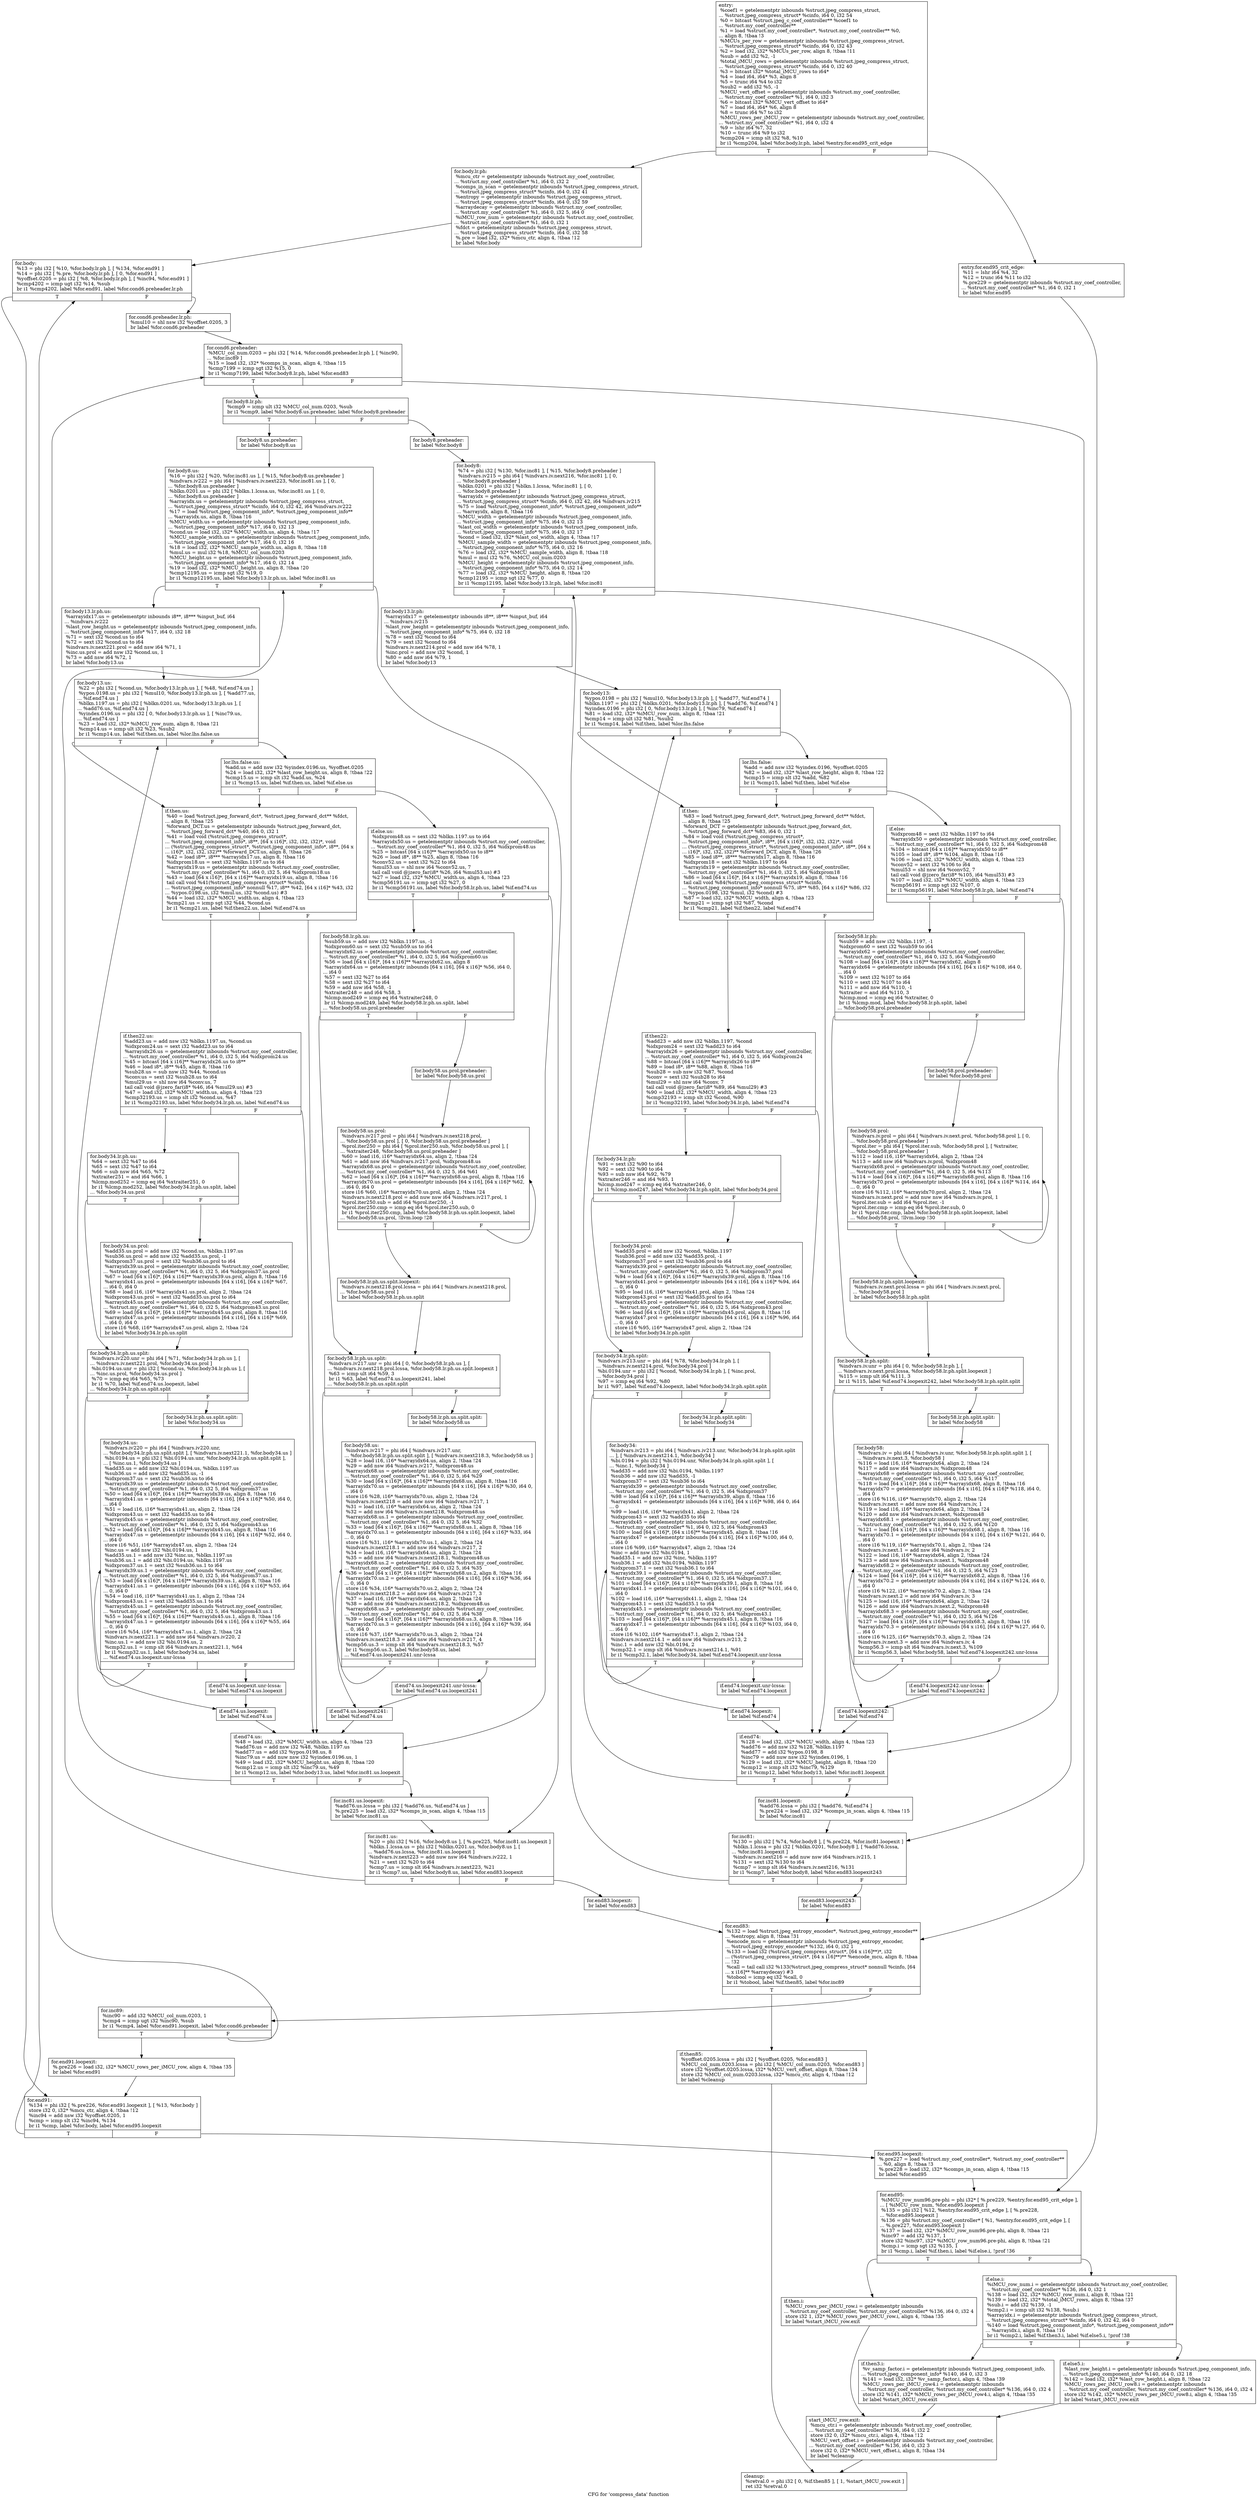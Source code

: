 digraph "CFG for 'compress_data' function" {
	label="CFG for 'compress_data' function";

	Node0x69b3640 [shape=record,label="{entry:\l  %coef1 = getelementptr inbounds %struct.jpeg_compress_struct,\l... %struct.jpeg_compress_struct* %cinfo, i64 0, i32 54\l  %0 = bitcast %struct.jpeg_c_coef_controller** %coef1 to\l... %struct.my_coef_controller**\l  %1 = load %struct.my_coef_controller*, %struct.my_coef_controller** %0,\l... align 8, !tbaa !3\l  %MCUs_per_row = getelementptr inbounds %struct.jpeg_compress_struct,\l... %struct.jpeg_compress_struct* %cinfo, i64 0, i32 43\l  %2 = load i32, i32* %MCUs_per_row, align 8, !tbaa !11\l  %sub = add i32 %2, -1\l  %total_iMCU_rows = getelementptr inbounds %struct.jpeg_compress_struct,\l... %struct.jpeg_compress_struct* %cinfo, i64 0, i32 40\l  %3 = bitcast i32* %total_iMCU_rows to i64*\l  %4 = load i64, i64* %3, align 8\l  %5 = trunc i64 %4 to i32\l  %sub2 = add i32 %5, -1\l  %MCU_vert_offset = getelementptr inbounds %struct.my_coef_controller,\l... %struct.my_coef_controller* %1, i64 0, i32 3\l  %6 = bitcast i32* %MCU_vert_offset to i64*\l  %7 = load i64, i64* %6, align 8\l  %8 = trunc i64 %7 to i32\l  %MCU_rows_per_iMCU_row = getelementptr inbounds %struct.my_coef_controller,\l... %struct.my_coef_controller* %1, i64 0, i32 4\l  %9 = lshr i64 %7, 32\l  %10 = trunc i64 %9 to i32\l  %cmp204 = icmp slt i32 %8, %10\l  br i1 %cmp204, label %for.body.lr.ph, label %entry.for.end95_crit_edge\l|{<s0>T|<s1>F}}"];
	Node0x69b3640:s0 -> Node0x69b3c30;
	Node0x69b3640:s1 -> Node0x69b4310;
	Node0x69b4310 [shape=record,label="{entry.for.end95_crit_edge:                        \l  %11 = lshr i64 %4, 32\l  %12 = trunc i64 %11 to i32\l  %.pre229 = getelementptr inbounds %struct.my_coef_controller,\l... %struct.my_coef_controller* %1, i64 0, i32 1\l  br label %for.end95\l}"];
	Node0x69b4310 -> Node0x69b46f0;
	Node0x69b3c30 [shape=record,label="{for.body.lr.ph:                                   \l  %mcu_ctr = getelementptr inbounds %struct.my_coef_controller,\l... %struct.my_coef_controller* %1, i64 0, i32 2\l  %comps_in_scan = getelementptr inbounds %struct.jpeg_compress_struct,\l... %struct.jpeg_compress_struct* %cinfo, i64 0, i32 41\l  %entropy = getelementptr inbounds %struct.jpeg_compress_struct,\l... %struct.jpeg_compress_struct* %cinfo, i64 0, i32 59\l  %arraydecay = getelementptr inbounds %struct.my_coef_controller,\l... %struct.my_coef_controller* %1, i64 0, i32 5, i64 0\l  %iMCU_row_num = getelementptr inbounds %struct.my_coef_controller,\l... %struct.my_coef_controller* %1, i64 0, i32 1\l  %fdct = getelementptr inbounds %struct.jpeg_compress_struct,\l... %struct.jpeg_compress_struct* %cinfo, i64 0, i32 58\l  %.pre = load i32, i32* %mcu_ctr, align 4, !tbaa !12\l  br label %for.body\l}"];
	Node0x69b3c30 -> Node0x69b5300;
	Node0x69b5300 [shape=record,label="{for.body:                                         \l  %13 = phi i32 [ %10, %for.body.lr.ph ], [ %134, %for.end91 ]\l  %14 = phi i32 [ %.pre, %for.body.lr.ph ], [ 0, %for.end91 ]\l  %yoffset.0205 = phi i32 [ %8, %for.body.lr.ph ], [ %inc94, %for.end91 ]\l  %cmp4202 = icmp ugt i32 %14, %sub\l  br i1 %cmp4202, label %for.end91, label %for.cond6.preheader.lr.ph\l|{<s0>T|<s1>F}}"];
	Node0x69b5300:s0 -> Node0x69b54c0;
	Node0x69b5300:s1 -> Node0x69b4470;
	Node0x69b4470 [shape=record,label="{for.cond6.preheader.lr.ph:                        \l  %mul10 = shl nsw i32 %yoffset.0205, 3\l  br label %for.cond6.preheader\l}"];
	Node0x69b4470 -> Node0x69b5d20;
	Node0x69b5d20 [shape=record,label="{for.cond6.preheader:                              \l  %MCU_col_num.0203 = phi i32 [ %14, %for.cond6.preheader.lr.ph ], [ %inc90,\l... %for.inc89 ]\l  %15 = load i32, i32* %comps_in_scan, align 4, !tbaa !15\l  %cmp7199 = icmp sgt i32 %15, 0\l  br i1 %cmp7199, label %for.body8.lr.ph, label %for.end83\l|{<s0>T|<s1>F}}"];
	Node0x69b5d20:s0 -> Node0x69b66f0;
	Node0x69b5d20:s1 -> Node0x69b67d0;
	Node0x69b66f0 [shape=record,label="{for.body8.lr.ph:                                  \l  %cmp9 = icmp ult i32 %MCU_col_num.0203, %sub\l  br i1 %cmp9, label %for.body8.us.preheader, label %for.body8.preheader\l|{<s0>T|<s1>F}}"];
	Node0x69b66f0:s0 -> Node0x69b69e0;
	Node0x69b66f0:s1 -> Node0x69b6a50;
	Node0x69b6a50 [shape=record,label="{for.body8.preheader:                              \l  br label %for.body8\l}"];
	Node0x69b6a50 -> Node0x69b6be0;
	Node0x69b69e0 [shape=record,label="{for.body8.us.preheader:                           \l  br label %for.body8.us\l}"];
	Node0x69b69e0 -> Node0x69b6cc0;
	Node0x69b6cc0 [shape=record,label="{for.body8.us:                                     \l  %16 = phi i32 [ %20, %for.inc81.us ], [ %15, %for.body8.us.preheader ]\l  %indvars.iv222 = phi i64 [ %indvars.iv.next223, %for.inc81.us ], [ 0,\l... %for.body8.us.preheader ]\l  %blkn.0201.us = phi i32 [ %blkn.1.lcssa.us, %for.inc81.us ], [ 0,\l... %for.body8.us.preheader ]\l  %arrayidx.us = getelementptr inbounds %struct.jpeg_compress_struct,\l... %struct.jpeg_compress_struct* %cinfo, i64 0, i32 42, i64 %indvars.iv222\l  %17 = load %struct.jpeg_component_info*, %struct.jpeg_component_info**\l... %arrayidx.us, align 8, !tbaa !16\l  %MCU_width.us = getelementptr inbounds %struct.jpeg_component_info,\l... %struct.jpeg_component_info* %17, i64 0, i32 13\l  %cond.us = load i32, i32* %MCU_width.us, align 4, !tbaa !17\l  %MCU_sample_width.us = getelementptr inbounds %struct.jpeg_component_info,\l... %struct.jpeg_component_info* %17, i64 0, i32 16\l  %18 = load i32, i32* %MCU_sample_width.us, align 8, !tbaa !18\l  %mul.us = mul i32 %18, %MCU_col_num.0203\l  %MCU_height.us = getelementptr inbounds %struct.jpeg_component_info,\l... %struct.jpeg_component_info* %17, i64 0, i32 14\l  %19 = load i32, i32* %MCU_height.us, align 8, !tbaa !20\l  %cmp12195.us = icmp sgt i32 %19, 0\l  br i1 %cmp12195.us, label %for.body13.lr.ph.us, label %for.inc81.us\l|{<s0>T|<s1>F}}"];
	Node0x69b6cc0:s0 -> Node0x69b5870;
	Node0x69b6cc0:s1 -> Node0x69b6e20;
	Node0x69b5a00 [shape=record,label="{for.inc81.us.loopexit:                            \l  %add76.us.lcssa = phi i32 [ %add76.us, %if.end74.us ]\l  %.pre225 = load i32, i32* %comps_in_scan, align 4, !tbaa !15\l  br label %for.inc81.us\l}"];
	Node0x69b5a00 -> Node0x69b6e20;
	Node0x69b6e20 [shape=record,label="{for.inc81.us:                                     \l  %20 = phi i32 [ %16, %for.body8.us ], [ %.pre225, %for.inc81.us.loopexit ]\l  %blkn.1.lcssa.us = phi i32 [ %blkn.0201.us, %for.body8.us ], [\l... %add76.us.lcssa, %for.inc81.us.loopexit ]\l  %indvars.iv.next223 = add nuw nsw i64 %indvars.iv222, 1\l  %21 = sext i32 %20 to i64\l  %cmp7.us = icmp slt i64 %indvars.iv.next223, %21\l  br i1 %cmp7.us, label %for.body8.us, label %for.end83.loopexit\l|{<s0>T|<s1>F}}"];
	Node0x69b6e20:s0 -> Node0x69b6cc0;
	Node0x69b6e20:s1 -> Node0x69b8820;
	Node0x69b8930 [shape=record,label="{for.body13.us:                                    \l  %22 = phi i32 [ %cond.us, %for.body13.lr.ph.us ], [ %48, %if.end74.us ]\l  %ypos.0198.us = phi i32 [ %mul10, %for.body13.lr.ph.us ], [ %add77.us,\l... %if.end74.us ]\l  %blkn.1197.us = phi i32 [ %blkn.0201.us, %for.body13.lr.ph.us ], [\l... %add76.us, %if.end74.us ]\l  %yindex.0196.us = phi i32 [ 0, %for.body13.lr.ph.us ], [ %inc79.us,\l... %if.end74.us ]\l  %23 = load i32, i32* %iMCU_row_num, align 8, !tbaa !21\l  %cmp14.us = icmp ult i32 %23, %sub2\l  br i1 %cmp14.us, label %if.then.us, label %lor.lhs.false.us\l|{<s0>T|<s1>F}}"];
	Node0x69b8930:s0 -> Node0x69b94e0;
	Node0x69b8930:s1 -> Node0x69b95f0;
	Node0x69b95f0 [shape=record,label="{lor.lhs.false.us:                                 \l  %add.us = add nsw i32 %yindex.0196.us, %yoffset.0205\l  %24 = load i32, i32* %last_row_height.us, align 8, !tbaa !22\l  %cmp15.us = icmp slt i32 %add.us, %24\l  br i1 %cmp15.us, label %if.then.us, label %if.else.us\l|{<s0>T|<s1>F}}"];
	Node0x69b95f0:s0 -> Node0x69b94e0;
	Node0x69b95f0:s1 -> Node0x69ba3c0;
	Node0x69ba3c0 [shape=record,label="{if.else.us:                                       \l  %idxprom48.us = sext i32 %blkn.1197.us to i64\l  %arrayidx50.us = getelementptr inbounds %struct.my_coef_controller,\l... %struct.my_coef_controller* %1, i64 0, i32 5, i64 %idxprom48.us\l  %25 = bitcast [64 x i16]** %arrayidx50.us to i8**\l  %26 = load i8*, i8** %25, align 8, !tbaa !16\l  %conv52.us = sext i32 %22 to i64\l  %mul53.us = shl nsw i64 %conv52.us, 7\l  tail call void @jzero_far(i8* %26, i64 %mul53.us) #3\l  %27 = load i32, i32* %MCU_width.us, align 4, !tbaa !23\l  %cmp56191.us = icmp sgt i32 %27, 0\l  br i1 %cmp56191.us, label %for.body58.lr.ph.us, label %if.end74.us\l|{<s0>T|<s1>F}}"];
	Node0x69ba3c0:s0 -> Node0x69afa10;
	Node0x69ba3c0:s1 -> Node0x69b8390;
	Node0x69afb80 [shape=record,label="{for.body58.us:                                    \l  %indvars.iv217 = phi i64 [ %indvars.iv217.unr,\l... %for.body58.lr.ph.us.split.split ], [ %indvars.iv.next218.3, %for.body58.us ]\l  %28 = load i16, i16* %arrayidx64.us, align 2, !tbaa !24\l  %29 = add nsw i64 %indvars.iv217, %idxprom48.us\l  %arrayidx68.us = getelementptr inbounds %struct.my_coef_controller,\l... %struct.my_coef_controller* %1, i64 0, i32 5, i64 %29\l  %30 = load [64 x i16]*, [64 x i16]** %arrayidx68.us, align 8, !tbaa !16\l  %arrayidx70.us = getelementptr inbounds [64 x i16], [64 x i16]* %30, i64 0,\l... i64 0\l  store i16 %28, i16* %arrayidx70.us, align 2, !tbaa !24\l  %indvars.iv.next218 = add nuw nsw i64 %indvars.iv217, 1\l  %31 = load i16, i16* %arrayidx64.us, align 2, !tbaa !24\l  %32 = add nsw i64 %indvars.iv.next218, %idxprom48.us\l  %arrayidx68.us.1 = getelementptr inbounds %struct.my_coef_controller,\l... %struct.my_coef_controller* %1, i64 0, i32 5, i64 %32\l  %33 = load [64 x i16]*, [64 x i16]** %arrayidx68.us.1, align 8, !tbaa !16\l  %arrayidx70.us.1 = getelementptr inbounds [64 x i16], [64 x i16]* %33, i64\l... 0, i64 0\l  store i16 %31, i16* %arrayidx70.us.1, align 2, !tbaa !24\l  %indvars.iv.next218.1 = add nsw i64 %indvars.iv217, 2\l  %34 = load i16, i16* %arrayidx64.us, align 2, !tbaa !24\l  %35 = add nsw i64 %indvars.iv.next218.1, %idxprom48.us\l  %arrayidx68.us.2 = getelementptr inbounds %struct.my_coef_controller,\l... %struct.my_coef_controller* %1, i64 0, i32 5, i64 %35\l  %36 = load [64 x i16]*, [64 x i16]** %arrayidx68.us.2, align 8, !tbaa !16\l  %arrayidx70.us.2 = getelementptr inbounds [64 x i16], [64 x i16]* %36, i64\l... 0, i64 0\l  store i16 %34, i16* %arrayidx70.us.2, align 2, !tbaa !24\l  %indvars.iv.next218.2 = add nsw i64 %indvars.iv217, 3\l  %37 = load i16, i16* %arrayidx64.us, align 2, !tbaa !24\l  %38 = add nsw i64 %indvars.iv.next218.2, %idxprom48.us\l  %arrayidx68.us.3 = getelementptr inbounds %struct.my_coef_controller,\l... %struct.my_coef_controller* %1, i64 0, i32 5, i64 %38\l  %39 = load [64 x i16]*, [64 x i16]** %arrayidx68.us.3, align 8, !tbaa !16\l  %arrayidx70.us.3 = getelementptr inbounds [64 x i16], [64 x i16]* %39, i64\l... 0, i64 0\l  store i16 %37, i16* %arrayidx70.us.3, align 2, !tbaa !24\l  %indvars.iv.next218.3 = add nsw i64 %indvars.iv217, 4\l  %cmp56.us.3 = icmp slt i64 %indvars.iv.next218.3, %57\l  br i1 %cmp56.us.3, label %for.body58.us, label\l... %if.end74.us.loopexit241.unr-lcssa\l|{<s0>T|<s1>F}}"];
	Node0x69afb80:s0 -> Node0x69afb80;
	Node0x69afb80:s1 -> Node0x69bdee0;
	Node0x69b94e0 [shape=record,label="{if.then.us:                                       \l  %40 = load %struct.jpeg_forward_dct*, %struct.jpeg_forward_dct** %fdct,\l... align 8, !tbaa !25\l  %forward_DCT.us = getelementptr inbounds %struct.jpeg_forward_dct,\l... %struct.jpeg_forward_dct* %40, i64 0, i32 1\l  %41 = load void (%struct.jpeg_compress_struct*,\l... %struct.jpeg_component_info*, i8**, [64 x i16]*, i32, i32, i32)*, void\l... (%struct.jpeg_compress_struct*, %struct.jpeg_component_info*, i8**, [64 x\l... i16]*, i32, i32, i32)** %forward_DCT.us, align 8, !tbaa !26\l  %42 = load i8**, i8*** %arrayidx17.us, align 8, !tbaa !16\l  %idxprom18.us = sext i32 %blkn.1197.us to i64\l  %arrayidx19.us = getelementptr inbounds %struct.my_coef_controller,\l... %struct.my_coef_controller* %1, i64 0, i32 5, i64 %idxprom18.us\l  %43 = load [64 x i16]*, [64 x i16]** %arrayidx19.us, align 8, !tbaa !16\l  tail call void %41(%struct.jpeg_compress_struct* %cinfo,\l... %struct.jpeg_component_info* nonnull %17, i8** %42, [64 x i16]* %43, i32\l... %ypos.0198.us, i32 %mul.us, i32 %cond.us) #3\l  %44 = load i32, i32* %MCU_width.us, align 4, !tbaa !23\l  %cmp21.us = icmp sgt i32 %44, %cond.us\l  br i1 %cmp21.us, label %if.then22.us, label %if.end74.us\l|{<s0>T|<s1>F}}"];
	Node0x69b94e0:s0 -> Node0x69bef70;
	Node0x69b94e0:s1 -> Node0x69b8390;
	Node0x69bef70 [shape=record,label="{if.then22.us:                                     \l  %add23.us = add nsw i32 %blkn.1197.us, %cond.us\l  %idxprom24.us = sext i32 %add23.us to i64\l  %arrayidx26.us = getelementptr inbounds %struct.my_coef_controller,\l... %struct.my_coef_controller* %1, i64 0, i32 5, i64 %idxprom24.us\l  %45 = bitcast [64 x i16]** %arrayidx26.us to i8**\l  %46 = load i8*, i8** %45, align 8, !tbaa !16\l  %sub28.us = sub nsw i32 %44, %cond.us\l  %conv.us = sext i32 %sub28.us to i64\l  %mul29.us = shl nsw i64 %conv.us, 7\l  tail call void @jzero_far(i8* %46, i64 %mul29.us) #3\l  %47 = load i32, i32* %MCU_width.us, align 4, !tbaa !23\l  %cmp32193.us = icmp slt i32 %cond.us, %47\l  br i1 %cmp32193.us, label %for.body34.lr.ph.us, label %if.end74.us\l|{<s0>T|<s1>F}}"];
	Node0x69bef70:s0 -> Node0x69bfdb0;
	Node0x69bef70:s1 -> Node0x69b8390;
	Node0x69bff20 [shape=record,label="{if.end74.us.loopexit.unr-lcssa:                   \l  br label %if.end74.us.loopexit\l}"];
	Node0x69bff20 -> Node0x69c0040;
	Node0x69c0040 [shape=record,label="{if.end74.us.loopexit:                             \l  br label %if.end74.us\l}"];
	Node0x69c0040 -> Node0x69b8390;
	Node0x69bdee0 [shape=record,label="{if.end74.us.loopexit241.unr-lcssa:                \l  br label %if.end74.us.loopexit241\l}"];
	Node0x69bdee0 -> Node0x69c0120;
	Node0x69c0120 [shape=record,label="{if.end74.us.loopexit241:                          \l  br label %if.end74.us\l}"];
	Node0x69c0120 -> Node0x69b8390;
	Node0x69b8390 [shape=record,label="{if.end74.us:                                      \l  %48 = load i32, i32* %MCU_width.us, align 4, !tbaa !23\l  %add76.us = add nsw i32 %48, %blkn.1197.us\l  %add77.us = add i32 %ypos.0198.us, 8\l  %inc79.us = add nuw nsw i32 %yindex.0196.us, 1\l  %49 = load i32, i32* %MCU_height.us, align 8, !tbaa !20\l  %cmp12.us = icmp slt i32 %inc79.us, %49\l  br i1 %cmp12.us, label %for.body13.us, label %for.inc81.us.loopexit\l|{<s0>T|<s1>F}}"];
	Node0x69b8390:s0 -> Node0x69b8930;
	Node0x69b8390:s1 -> Node0x69b5a00;
	Node0x69adfd0 [shape=record,label="{for.body34.us:                                    \l  %indvars.iv220 = phi i64 [ %indvars.iv220.unr,\l... %for.body34.lr.ph.us.split.split ], [ %indvars.iv.next221.1, %for.body34.us ]\l  %bi.0194.us = phi i32 [ %bi.0194.us.unr, %for.body34.lr.ph.us.split.split ],\l... [ %inc.us.1, %for.body34.us ]\l  %add35.us = add nsw i32 %bi.0194.us, %blkn.1197.us\l  %sub36.us = add nsw i32 %add35.us, -1\l  %idxprom37.us = sext i32 %sub36.us to i64\l  %arrayidx39.us = getelementptr inbounds %struct.my_coef_controller,\l... %struct.my_coef_controller* %1, i64 0, i32 5, i64 %idxprom37.us\l  %50 = load [64 x i16]*, [64 x i16]** %arrayidx39.us, align 8, !tbaa !16\l  %arrayidx41.us = getelementptr inbounds [64 x i16], [64 x i16]* %50, i64 0,\l... i64 0\l  %51 = load i16, i16* %arrayidx41.us, align 2, !tbaa !24\l  %idxprom43.us = sext i32 %add35.us to i64\l  %arrayidx45.us = getelementptr inbounds %struct.my_coef_controller,\l... %struct.my_coef_controller* %1, i64 0, i32 5, i64 %idxprom43.us\l  %52 = load [64 x i16]*, [64 x i16]** %arrayidx45.us, align 8, !tbaa !16\l  %arrayidx47.us = getelementptr inbounds [64 x i16], [64 x i16]* %52, i64 0,\l... i64 0\l  store i16 %51, i16* %arrayidx47.us, align 2, !tbaa !24\l  %inc.us = add nsw i32 %bi.0194.us, 1\l  %add35.us.1 = add nsw i32 %inc.us, %blkn.1197.us\l  %sub36.us.1 = add i32 %bi.0194.us, %blkn.1197.us\l  %idxprom37.us.1 = sext i32 %sub36.us.1 to i64\l  %arrayidx39.us.1 = getelementptr inbounds %struct.my_coef_controller,\l... %struct.my_coef_controller* %1, i64 0, i32 5, i64 %idxprom37.us.1\l  %53 = load [64 x i16]*, [64 x i16]** %arrayidx39.us.1, align 8, !tbaa !16\l  %arrayidx41.us.1 = getelementptr inbounds [64 x i16], [64 x i16]* %53, i64\l... 0, i64 0\l  %54 = load i16, i16* %arrayidx41.us.1, align 2, !tbaa !24\l  %idxprom43.us.1 = sext i32 %add35.us.1 to i64\l  %arrayidx45.us.1 = getelementptr inbounds %struct.my_coef_controller,\l... %struct.my_coef_controller* %1, i64 0, i32 5, i64 %idxprom43.us.1\l  %55 = load [64 x i16]*, [64 x i16]** %arrayidx45.us.1, align 8, !tbaa !16\l  %arrayidx47.us.1 = getelementptr inbounds [64 x i16], [64 x i16]* %55, i64\l... 0, i64 0\l  store i16 %54, i16* %arrayidx47.us.1, align 2, !tbaa !24\l  %indvars.iv.next221.1 = add nsw i64 %indvars.iv220, 2\l  %inc.us.1 = add nsw i32 %bi.0194.us, 2\l  %cmp32.us.1 = icmp slt i64 %indvars.iv.next221.1, %64\l  br i1 %cmp32.us.1, label %for.body34.us, label\l... %if.end74.us.loopexit.unr-lcssa\l|{<s0>T|<s1>F}}"];
	Node0x69adfd0:s0 -> Node0x69adfd0;
	Node0x69adfd0:s1 -> Node0x69bff20;
	Node0x69afa10 [shape=record,label="{for.body58.lr.ph.us:                              \l  %sub59.us = add nsw i32 %blkn.1197.us, -1\l  %idxprom60.us = sext i32 %sub59.us to i64\l  %arrayidx62.us = getelementptr inbounds %struct.my_coef_controller,\l... %struct.my_coef_controller* %1, i64 0, i32 5, i64 %idxprom60.us\l  %56 = load [64 x i16]*, [64 x i16]** %arrayidx62.us, align 8\l  %arrayidx64.us = getelementptr inbounds [64 x i16], [64 x i16]* %56, i64 0,\l... i64 0\l  %57 = sext i32 %27 to i64\l  %58 = sext i32 %27 to i64\l  %59 = add nsw i64 %58, -1\l  %xtraiter248 = and i64 %58, 3\l  %lcmp.mod249 = icmp eq i64 %xtraiter248, 0\l  br i1 %lcmp.mod249, label %for.body58.lr.ph.us.split, label\l... %for.body58.us.prol.preheader\l|{<s0>T|<s1>F}}"];
	Node0x69afa10:s0 -> Node0x69c8890;
	Node0x69afa10:s1 -> Node0x69c8970;
	Node0x69c8970 [shape=record,label="{for.body58.us.prol.preheader:                     \l  br label %for.body58.us.prol\l}"];
	Node0x69c8970 -> Node0x69c8ae0;
	Node0x69c8ae0 [shape=record,label="{for.body58.us.prol:                               \l  %indvars.iv217.prol = phi i64 [ %indvars.iv.next218.prol,\l... %for.body58.us.prol ], [ 0, %for.body58.us.prol.preheader ]\l  %prol.iter250 = phi i64 [ %prol.iter250.sub, %for.body58.us.prol ], [\l... %xtraiter248, %for.body58.us.prol.preheader ]\l  %60 = load i16, i16* %arrayidx64.us, align 2, !tbaa !24\l  %61 = add nsw i64 %indvars.iv217.prol, %idxprom48.us\l  %arrayidx68.us.prol = getelementptr inbounds %struct.my_coef_controller,\l... %struct.my_coef_controller* %1, i64 0, i32 5, i64 %61\l  %62 = load [64 x i16]*, [64 x i16]** %arrayidx68.us.prol, align 8, !tbaa !16\l  %arrayidx70.us.prol = getelementptr inbounds [64 x i16], [64 x i16]* %62,\l... i64 0, i64 0\l  store i16 %60, i16* %arrayidx70.us.prol, align 2, !tbaa !24\l  %indvars.iv.next218.prol = add nuw nsw i64 %indvars.iv217.prol, 1\l  %prol.iter250.sub = add i64 %prol.iter250, -1\l  %prol.iter250.cmp = icmp eq i64 %prol.iter250.sub, 0\l  br i1 %prol.iter250.cmp, label %for.body58.lr.ph.us.split.loopexit, label\l... %for.body58.us.prol, !llvm.loop !28\l|{<s0>T|<s1>F}}"];
	Node0x69c8ae0:s0 -> Node0x69c93f0;
	Node0x69c8ae0:s1 -> Node0x69c8ae0;
	Node0x69c93f0 [shape=record,label="{for.body58.lr.ph.us.split.loopexit:               \l  %indvars.iv.next218.prol.lcssa = phi i64 [ %indvars.iv.next218.prol,\l... %for.body58.us.prol ]\l  br label %for.body58.lr.ph.us.split\l}"];
	Node0x69c93f0 -> Node0x69c8890;
	Node0x69c8890 [shape=record,label="{for.body58.lr.ph.us.split:                        \l  %indvars.iv217.unr = phi i64 [ 0, %for.body58.lr.ph.us ], [\l... %indvars.iv.next218.prol.lcssa, %for.body58.lr.ph.us.split.loopexit ]\l  %63 = icmp ult i64 %59, 3\l  br i1 %63, label %if.end74.us.loopexit241, label\l... %for.body58.lr.ph.us.split.split\l|{<s0>T|<s1>F}}"];
	Node0x69c8890:s0 -> Node0x69c0120;
	Node0x69c8890:s1 -> Node0x69afcf0;
	Node0x69afcf0 [shape=record,label="{for.body58.lr.ph.us.split.split:                  \l  br label %for.body58.us\l}"];
	Node0x69afcf0 -> Node0x69afb80;
	Node0x69bfdb0 [shape=record,label="{for.body34.lr.ph.us:                              \l  %64 = sext i32 %47 to i64\l  %65 = sext i32 %47 to i64\l  %66 = sub nsw i64 %65, %72\l  %xtraiter251 = and i64 %66, 1\l  %lcmp.mod252 = icmp eq i64 %xtraiter251, 0\l  br i1 %lcmp.mod252, label %for.body34.lr.ph.us.split, label\l... %for.body34.us.prol\l|{<s0>T|<s1>F}}"];
	Node0x69bfdb0:s0 -> Node0x69b08a0;
	Node0x69bfdb0:s1 -> Node0x69c9be0;
	Node0x69c9be0 [shape=record,label="{for.body34.us.prol:                               \l  %add35.us.prol = add nsw i32 %cond.us, %blkn.1197.us\l  %sub36.us.prol = add nsw i32 %add35.us.prol, -1\l  %idxprom37.us.prol = sext i32 %sub36.us.prol to i64\l  %arrayidx39.us.prol = getelementptr inbounds %struct.my_coef_controller,\l... %struct.my_coef_controller* %1, i64 0, i32 5, i64 %idxprom37.us.prol\l  %67 = load [64 x i16]*, [64 x i16]** %arrayidx39.us.prol, align 8, !tbaa !16\l  %arrayidx41.us.prol = getelementptr inbounds [64 x i16], [64 x i16]* %67,\l... i64 0, i64 0\l  %68 = load i16, i16* %arrayidx41.us.prol, align 2, !tbaa !24\l  %idxprom43.us.prol = sext i32 %add35.us.prol to i64\l  %arrayidx45.us.prol = getelementptr inbounds %struct.my_coef_controller,\l... %struct.my_coef_controller* %1, i64 0, i32 5, i64 %idxprom43.us.prol\l  %69 = load [64 x i16]*, [64 x i16]** %arrayidx45.us.prol, align 8, !tbaa !16\l  %arrayidx47.us.prol = getelementptr inbounds [64 x i16], [64 x i16]* %69,\l... i64 0, i64 0\l  store i16 %68, i16* %arrayidx47.us.prol, align 2, !tbaa !24\l  br label %for.body34.lr.ph.us.split\l}"];
	Node0x69c9be0 -> Node0x69b08a0;
	Node0x69b08a0 [shape=record,label="{for.body34.lr.ph.us.split:                        \l  %indvars.iv220.unr = phi i64 [ %71, %for.body34.lr.ph.us ], [\l... %indvars.iv.next221.prol, %for.body34.us.prol ]\l  %bi.0194.us.unr = phi i32 [ %cond.us, %for.body34.lr.ph.us ], [\l... %inc.us.prol, %for.body34.us.prol ]\l  %70 = icmp eq i64 %65, %73\l  br i1 %70, label %if.end74.us.loopexit, label\l... %for.body34.lr.ph.us.split.split\l|{<s0>T|<s1>F}}"];
	Node0x69b08a0:s0 -> Node0x69c0040;
	Node0x69b08a0:s1 -> Node0x69ae080;
	Node0x69ae080 [shape=record,label="{for.body34.lr.ph.us.split.split:                  \l  br label %for.body34.us\l}"];
	Node0x69ae080 -> Node0x69adfd0;
	Node0x69b5870 [shape=record,label="{for.body13.lr.ph.us:                              \l  %arrayidx17.us = getelementptr inbounds i8**, i8*** %input_buf, i64\l... %indvars.iv222\l  %last_row_height.us = getelementptr inbounds %struct.jpeg_component_info,\l... %struct.jpeg_component_info* %17, i64 0, i32 18\l  %71 = sext i32 %cond.us to i64\l  %72 = sext i32 %cond.us to i64\l  %indvars.iv.next221.prol = add nsw i64 %71, 1\l  %inc.us.prol = add nsw i32 %cond.us, 1\l  %73 = add nsw i64 %72, 1\l  br label %for.body13.us\l}"];
	Node0x69b5870 -> Node0x69b8930;
	Node0x69b6be0 [shape=record,label="{for.body8:                                        \l  %74 = phi i32 [ %130, %for.inc81 ], [ %15, %for.body8.preheader ]\l  %indvars.iv215 = phi i64 [ %indvars.iv.next216, %for.inc81 ], [ 0,\l... %for.body8.preheader ]\l  %blkn.0201 = phi i32 [ %blkn.1.lcssa, %for.inc81 ], [ 0,\l... %for.body8.preheader ]\l  %arrayidx = getelementptr inbounds %struct.jpeg_compress_struct,\l... %struct.jpeg_compress_struct* %cinfo, i64 0, i32 42, i64 %indvars.iv215\l  %75 = load %struct.jpeg_component_info*, %struct.jpeg_component_info**\l... %arrayidx, align 8, !tbaa !16\l  %MCU_width = getelementptr inbounds %struct.jpeg_component_info,\l... %struct.jpeg_component_info* %75, i64 0, i32 13\l  %last_col_width = getelementptr inbounds %struct.jpeg_component_info,\l... %struct.jpeg_component_info* %75, i64 0, i32 17\l  %cond = load i32, i32* %last_col_width, align 4, !tbaa !17\l  %MCU_sample_width = getelementptr inbounds %struct.jpeg_component_info,\l... %struct.jpeg_component_info* %75, i64 0, i32 16\l  %76 = load i32, i32* %MCU_sample_width, align 8, !tbaa !18\l  %mul = mul i32 %76, %MCU_col_num.0203\l  %MCU_height = getelementptr inbounds %struct.jpeg_component_info,\l... %struct.jpeg_component_info* %75, i64 0, i32 14\l  %77 = load i32, i32* %MCU_height, align 8, !tbaa !20\l  %cmp12195 = icmp sgt i32 %77, 0\l  br i1 %cmp12195, label %for.body13.lr.ph, label %for.inc81\l|{<s0>T|<s1>F}}"];
	Node0x69b6be0:s0 -> Node0x699eb20;
	Node0x69b6be0:s1 -> Node0x69cab40;
	Node0x699eb20 [shape=record,label="{for.body13.lr.ph:                                 \l  %arrayidx17 = getelementptr inbounds i8**, i8*** %input_buf, i64\l... %indvars.iv215\l  %last_row_height = getelementptr inbounds %struct.jpeg_component_info,\l... %struct.jpeg_component_info* %75, i64 0, i32 18\l  %78 = sext i32 %cond to i64\l  %79 = sext i32 %cond to i64\l  %indvars.iv.next214.prol = add nsw i64 %78, 1\l  %inc.prol = add nsw i32 %cond, 1\l  %80 = add nsw i64 %79, 1\l  br label %for.body13\l}"];
	Node0x699eb20 -> Node0x69ccb30;
	Node0x69ccb30 [shape=record,label="{for.body13:                                       \l  %ypos.0198 = phi i32 [ %mul10, %for.body13.lr.ph ], [ %add77, %if.end74 ]\l  %blkn.1197 = phi i32 [ %blkn.0201, %for.body13.lr.ph ], [ %add76, %if.end74 ]\l  %yindex.0196 = phi i32 [ 0, %for.body13.lr.ph ], [ %inc79, %if.end74 ]\l  %81 = load i32, i32* %iMCU_row_num, align 8, !tbaa !21\l  %cmp14 = icmp ult i32 %81, %sub2\l  br i1 %cmp14, label %if.then, label %lor.lhs.false\l|{<s0>T|<s1>F}}"];
	Node0x69ccb30:s0 -> Node0x69bf260;
	Node0x69ccb30:s1 -> Node0x69bf330;
	Node0x69bf330 [shape=record,label="{lor.lhs.false:                                    \l  %add = add nsw i32 %yindex.0196, %yoffset.0205\l  %82 = load i32, i32* %last_row_height, align 8, !tbaa !22\l  %cmp15 = icmp slt i32 %add, %82\l  br i1 %cmp15, label %if.then, label %if.else\l|{<s0>T|<s1>F}}"];
	Node0x69bf330:s0 -> Node0x69bf260;
	Node0x69bf330:s1 -> Node0x69bf5e0;
	Node0x69bf260 [shape=record,label="{if.then:                                          \l  %83 = load %struct.jpeg_forward_dct*, %struct.jpeg_forward_dct** %fdct,\l... align 8, !tbaa !25\l  %forward_DCT = getelementptr inbounds %struct.jpeg_forward_dct,\l... %struct.jpeg_forward_dct* %83, i64 0, i32 1\l  %84 = load void (%struct.jpeg_compress_struct*,\l... %struct.jpeg_component_info*, i8**, [64 x i16]*, i32, i32, i32)*, void\l... (%struct.jpeg_compress_struct*, %struct.jpeg_component_info*, i8**, [64 x\l... i16]*, i32, i32, i32)** %forward_DCT, align 8, !tbaa !26\l  %85 = load i8**, i8*** %arrayidx17, align 8, !tbaa !16\l  %idxprom18 = sext i32 %blkn.1197 to i64\l  %arrayidx19 = getelementptr inbounds %struct.my_coef_controller,\l... %struct.my_coef_controller* %1, i64 0, i32 5, i64 %idxprom18\l  %86 = load [64 x i16]*, [64 x i16]** %arrayidx19, align 8, !tbaa !16\l  tail call void %84(%struct.jpeg_compress_struct* %cinfo,\l... %struct.jpeg_component_info* nonnull %75, i8** %85, [64 x i16]* %86, i32\l... %ypos.0198, i32 %mul, i32 %cond) #3\l  %87 = load i32, i32* %MCU_width, align 4, !tbaa !23\l  %cmp21 = icmp sgt i32 %87, %cond\l  br i1 %cmp21, label %if.then22, label %if.end74\l|{<s0>T|<s1>F}}"];
	Node0x69bf260:s0 -> Node0x69cf530;
	Node0x69bf260:s1 -> Node0x69ccc70;
	Node0x69cf530 [shape=record,label="{if.then22:                                        \l  %add23 = add nsw i32 %blkn.1197, %cond\l  %idxprom24 = sext i32 %add23 to i64\l  %arrayidx26 = getelementptr inbounds %struct.my_coef_controller,\l... %struct.my_coef_controller* %1, i64 0, i32 5, i64 %idxprom24\l  %88 = bitcast [64 x i16]** %arrayidx26 to i8**\l  %89 = load i8*, i8** %88, align 8, !tbaa !16\l  %sub28 = sub nsw i32 %87, %cond\l  %conv = sext i32 %sub28 to i64\l  %mul29 = shl nsw i64 %conv, 7\l  tail call void @jzero_far(i8* %89, i64 %mul29) #3\l  %90 = load i32, i32* %MCU_width, align 4, !tbaa !23\l  %cmp32193 = icmp slt i32 %cond, %90\l  br i1 %cmp32193, label %for.body34.lr.ph, label %if.end74\l|{<s0>T|<s1>F}}"];
	Node0x69cf530:s0 -> Node0x69cfd20;
	Node0x69cf530:s1 -> Node0x69ccc70;
	Node0x69cfd20 [shape=record,label="{for.body34.lr.ph:                                 \l  %91 = sext i32 %90 to i64\l  %92 = sext i32 %90 to i64\l  %93 = sub nsw i64 %92, %79\l  %xtraiter246 = and i64 %93, 1\l  %lcmp.mod247 = icmp eq i64 %xtraiter246, 0\l  br i1 %lcmp.mod247, label %for.body34.lr.ph.split, label %for.body34.prol\l|{<s0>T|<s1>F}}"];
	Node0x69cfd20:s0 -> Node0x69d0100;
	Node0x69cfd20:s1 -> Node0x69d01e0;
	Node0x69d01e0 [shape=record,label="{for.body34.prol:                                  \l  %add35.prol = add nsw i32 %cond, %blkn.1197\l  %sub36.prol = add nsw i32 %add35.prol, -1\l  %idxprom37.prol = sext i32 %sub36.prol to i64\l  %arrayidx39.prol = getelementptr inbounds %struct.my_coef_controller,\l... %struct.my_coef_controller* %1, i64 0, i32 5, i64 %idxprom37.prol\l  %94 = load [64 x i16]*, [64 x i16]** %arrayidx39.prol, align 8, !tbaa !16\l  %arrayidx41.prol = getelementptr inbounds [64 x i16], [64 x i16]* %94, i64\l... 0, i64 0\l  %95 = load i16, i16* %arrayidx41.prol, align 2, !tbaa !24\l  %idxprom43.prol = sext i32 %add35.prol to i64\l  %arrayidx45.prol = getelementptr inbounds %struct.my_coef_controller,\l... %struct.my_coef_controller* %1, i64 0, i32 5, i64 %idxprom43.prol\l  %96 = load [64 x i16]*, [64 x i16]** %arrayidx45.prol, align 8, !tbaa !16\l  %arrayidx47.prol = getelementptr inbounds [64 x i16], [64 x i16]* %96, i64\l... 0, i64 0\l  store i16 %95, i16* %arrayidx47.prol, align 2, !tbaa !24\l  br label %for.body34.lr.ph.split\l}"];
	Node0x69d01e0 -> Node0x69d0100;
	Node0x69d0100 [shape=record,label="{for.body34.lr.ph.split:                           \l  %indvars.iv213.unr = phi i64 [ %78, %for.body34.lr.ph ], [\l... %indvars.iv.next214.prol, %for.body34.prol ]\l  %bi.0194.unr = phi i32 [ %cond, %for.body34.lr.ph ], [ %inc.prol,\l... %for.body34.prol ]\l  %97 = icmp eq i64 %92, %80\l  br i1 %97, label %if.end74.loopexit, label %for.body34.lr.ph.split.split\l|{<s0>T|<s1>F}}"];
	Node0x69d0100:s0 -> Node0x69d0d00;
	Node0x69d0100:s1 -> Node0x69d0de0;
	Node0x69d0de0 [shape=record,label="{for.body34.lr.ph.split.split:                     \l  br label %for.body34\l}"];
	Node0x69d0de0 -> Node0x69d0f90;
	Node0x69d0f90 [shape=record,label="{for.body34:                                       \l  %indvars.iv213 = phi i64 [ %indvars.iv213.unr, %for.body34.lr.ph.split.split\l... ], [ %indvars.iv.next214.1, %for.body34 ]\l  %bi.0194 = phi i32 [ %bi.0194.unr, %for.body34.lr.ph.split.split ], [\l... %inc.1, %for.body34 ]\l  %add35 = add nsw i32 %bi.0194, %blkn.1197\l  %sub36 = add nsw i32 %add35, -1\l  %idxprom37 = sext i32 %sub36 to i64\l  %arrayidx39 = getelementptr inbounds %struct.my_coef_controller,\l... %struct.my_coef_controller* %1, i64 0, i32 5, i64 %idxprom37\l  %98 = load [64 x i16]*, [64 x i16]** %arrayidx39, align 8, !tbaa !16\l  %arrayidx41 = getelementptr inbounds [64 x i16], [64 x i16]* %98, i64 0, i64\l... 0\l  %99 = load i16, i16* %arrayidx41, align 2, !tbaa !24\l  %idxprom43 = sext i32 %add35 to i64\l  %arrayidx45 = getelementptr inbounds %struct.my_coef_controller,\l... %struct.my_coef_controller* %1, i64 0, i32 5, i64 %idxprom43\l  %100 = load [64 x i16]*, [64 x i16]** %arrayidx45, align 8, !tbaa !16\l  %arrayidx47 = getelementptr inbounds [64 x i16], [64 x i16]* %100, i64 0,\l... i64 0\l  store i16 %99, i16* %arrayidx47, align 2, !tbaa !24\l  %inc = add nsw i32 %bi.0194, 1\l  %add35.1 = add nsw i32 %inc, %blkn.1197\l  %sub36.1 = add i32 %bi.0194, %blkn.1197\l  %idxprom37.1 = sext i32 %sub36.1 to i64\l  %arrayidx39.1 = getelementptr inbounds %struct.my_coef_controller,\l... %struct.my_coef_controller* %1, i64 0, i32 5, i64 %idxprom37.1\l  %101 = load [64 x i16]*, [64 x i16]** %arrayidx39.1, align 8, !tbaa !16\l  %arrayidx41.1 = getelementptr inbounds [64 x i16], [64 x i16]* %101, i64 0,\l... i64 0\l  %102 = load i16, i16* %arrayidx41.1, align 2, !tbaa !24\l  %idxprom43.1 = sext i32 %add35.1 to i64\l  %arrayidx45.1 = getelementptr inbounds %struct.my_coef_controller,\l... %struct.my_coef_controller* %1, i64 0, i32 5, i64 %idxprom43.1\l  %103 = load [64 x i16]*, [64 x i16]** %arrayidx45.1, align 8, !tbaa !16\l  %arrayidx47.1 = getelementptr inbounds [64 x i16], [64 x i16]* %103, i64 0,\l... i64 0\l  store i16 %102, i16* %arrayidx47.1, align 2, !tbaa !24\l  %indvars.iv.next214.1 = add nsw i64 %indvars.iv213, 2\l  %inc.1 = add nsw i32 %bi.0194, 2\l  %cmp32.1 = icmp slt i64 %indvars.iv.next214.1, %91\l  br i1 %cmp32.1, label %for.body34, label %if.end74.loopexit.unr-lcssa\l|{<s0>T|<s1>F}}"];
	Node0x69d0f90:s0 -> Node0x69d0f90;
	Node0x69d0f90:s1 -> Node0x69d2410;
	Node0x69bf5e0 [shape=record,label="{if.else:                                          \l  %idxprom48 = sext i32 %blkn.1197 to i64\l  %arrayidx50 = getelementptr inbounds %struct.my_coef_controller,\l... %struct.my_coef_controller* %1, i64 0, i32 5, i64 %idxprom48\l  %104 = bitcast [64 x i16]** %arrayidx50 to i8**\l  %105 = load i8*, i8** %104, align 8, !tbaa !16\l  %106 = load i32, i32* %MCU_width, align 4, !tbaa !23\l  %conv52 = sext i32 %106 to i64\l  %mul53 = shl nsw i64 %conv52, 7\l  tail call void @jzero_far(i8* %105, i64 %mul53) #3\l  %107 = load i32, i32* %MCU_width, align 4, !tbaa !23\l  %cmp56191 = icmp sgt i32 %107, 0\l  br i1 %cmp56191, label %for.body58.lr.ph, label %if.end74\l|{<s0>T|<s1>F}}"];
	Node0x69bf5e0:s0 -> Node0x69ba2e0;
	Node0x69bf5e0:s1 -> Node0x69ccc70;
	Node0x69ba2e0 [shape=record,label="{for.body58.lr.ph:                                 \l  %sub59 = add nsw i32 %blkn.1197, -1\l  %idxprom60 = sext i32 %sub59 to i64\l  %arrayidx62 = getelementptr inbounds %struct.my_coef_controller,\l... %struct.my_coef_controller* %1, i64 0, i32 5, i64 %idxprom60\l  %108 = load [64 x i16]*, [64 x i16]** %arrayidx62, align 8\l  %arrayidx64 = getelementptr inbounds [64 x i16], [64 x i16]* %108, i64 0,\l... i64 0\l  %109 = sext i32 %107 to i64\l  %110 = sext i32 %107 to i64\l  %111 = add nsw i64 %110, -1\l  %xtraiter = and i64 %110, 3\l  %lcmp.mod = icmp eq i64 %xtraiter, 0\l  br i1 %lcmp.mod, label %for.body58.lr.ph.split, label\l... %for.body58.prol.preheader\l|{<s0>T|<s1>F}}"];
	Node0x69ba2e0:s0 -> Node0x69bad80;
	Node0x69ba2e0:s1 -> Node0x69bae60;
	Node0x69bae60 [shape=record,label="{for.body58.prol.preheader:                        \l  br label %for.body58.prol\l}"];
	Node0x69bae60 -> Node0x69bb010;
	Node0x69bb010 [shape=record,label="{for.body58.prol:                                  \l  %indvars.iv.prol = phi i64 [ %indvars.iv.next.prol, %for.body58.prol ], [ 0,\l... %for.body58.prol.preheader ]\l  %prol.iter = phi i64 [ %prol.iter.sub, %for.body58.prol ], [ %xtraiter,\l... %for.body58.prol.preheader ]\l  %112 = load i16, i16* %arrayidx64, align 2, !tbaa !24\l  %113 = add nsw i64 %indvars.iv.prol, %idxprom48\l  %arrayidx68.prol = getelementptr inbounds %struct.my_coef_controller,\l... %struct.my_coef_controller* %1, i64 0, i32 5, i64 %113\l  %114 = load [64 x i16]*, [64 x i16]** %arrayidx68.prol, align 8, !tbaa !16\l  %arrayidx70.prol = getelementptr inbounds [64 x i16], [64 x i16]* %114, i64\l... 0, i64 0\l  store i16 %112, i16* %arrayidx70.prol, align 2, !tbaa !24\l  %indvars.iv.next.prol = add nuw nsw i64 %indvars.iv.prol, 1\l  %prol.iter.sub = add i64 %prol.iter, -1\l  %prol.iter.cmp = icmp eq i64 %prol.iter.sub, 0\l  br i1 %prol.iter.cmp, label %for.body58.lr.ph.split.loopexit, label\l... %for.body58.prol, !llvm.loop !30\l|{<s0>T|<s1>F}}"];
	Node0x69bb010:s0 -> Node0x69bb910;
	Node0x69bb010:s1 -> Node0x69bb010;
	Node0x69bb910 [shape=record,label="{for.body58.lr.ph.split.loopexit:                  \l  %indvars.iv.next.prol.lcssa = phi i64 [ %indvars.iv.next.prol,\l... %for.body58.prol ]\l  br label %for.body58.lr.ph.split\l}"];
	Node0x69bb910 -> Node0x69bad80;
	Node0x69bad80 [shape=record,label="{for.body58.lr.ph.split:                           \l  %indvars.iv.unr = phi i64 [ 0, %for.body58.lr.ph ], [\l... %indvars.iv.next.prol.lcssa, %for.body58.lr.ph.split.loopexit ]\l  %115 = icmp ult i64 %111, 3\l  br i1 %115, label %if.end74.loopexit242, label %for.body58.lr.ph.split.split\l|{<s0>T|<s1>F}}"];
	Node0x69bad80:s0 -> Node0x69bbc30;
	Node0x69bad80:s1 -> Node0x69bbd10;
	Node0x69bbd10 [shape=record,label="{for.body58.lr.ph.split.split:                     \l  br label %for.body58\l}"];
	Node0x69bbd10 -> Node0x69bbec0;
	Node0x69bbec0 [shape=record,label="{for.body58:                                       \l  %indvars.iv = phi i64 [ %indvars.iv.unr, %for.body58.lr.ph.split.split ], [\l... %indvars.iv.next.3, %for.body58 ]\l  %116 = load i16, i16* %arrayidx64, align 2, !tbaa !24\l  %117 = add nsw i64 %indvars.iv, %idxprom48\l  %arrayidx68 = getelementptr inbounds %struct.my_coef_controller,\l... %struct.my_coef_controller* %1, i64 0, i32 5, i64 %117\l  %118 = load [64 x i16]*, [64 x i16]** %arrayidx68, align 8, !tbaa !16\l  %arrayidx70 = getelementptr inbounds [64 x i16], [64 x i16]* %118, i64 0,\l... i64 0\l  store i16 %116, i16* %arrayidx70, align 2, !tbaa !24\l  %indvars.iv.next = add nuw nsw i64 %indvars.iv, 1\l  %119 = load i16, i16* %arrayidx64, align 2, !tbaa !24\l  %120 = add nsw i64 %indvars.iv.next, %idxprom48\l  %arrayidx68.1 = getelementptr inbounds %struct.my_coef_controller,\l... %struct.my_coef_controller* %1, i64 0, i32 5, i64 %120\l  %121 = load [64 x i16]*, [64 x i16]** %arrayidx68.1, align 8, !tbaa !16\l  %arrayidx70.1 = getelementptr inbounds [64 x i16], [64 x i16]* %121, i64 0,\l... i64 0\l  store i16 %119, i16* %arrayidx70.1, align 2, !tbaa !24\l  %indvars.iv.next.1 = add nsw i64 %indvars.iv, 2\l  %122 = load i16, i16* %arrayidx64, align 2, !tbaa !24\l  %123 = add nsw i64 %indvars.iv.next.1, %idxprom48\l  %arrayidx68.2 = getelementptr inbounds %struct.my_coef_controller,\l... %struct.my_coef_controller* %1, i64 0, i32 5, i64 %123\l  %124 = load [64 x i16]*, [64 x i16]** %arrayidx68.2, align 8, !tbaa !16\l  %arrayidx70.2 = getelementptr inbounds [64 x i16], [64 x i16]* %124, i64 0,\l... i64 0\l  store i16 %122, i16* %arrayidx70.2, align 2, !tbaa !24\l  %indvars.iv.next.2 = add nsw i64 %indvars.iv, 3\l  %125 = load i16, i16* %arrayidx64, align 2, !tbaa !24\l  %126 = add nsw i64 %indvars.iv.next.2, %idxprom48\l  %arrayidx68.3 = getelementptr inbounds %struct.my_coef_controller,\l... %struct.my_coef_controller* %1, i64 0, i32 5, i64 %126\l  %127 = load [64 x i16]*, [64 x i16]** %arrayidx68.3, align 8, !tbaa !16\l  %arrayidx70.3 = getelementptr inbounds [64 x i16], [64 x i16]* %127, i64 0,\l... i64 0\l  store i16 %125, i16* %arrayidx70.3, align 2, !tbaa !24\l  %indvars.iv.next.3 = add nsw i64 %indvars.iv, 4\l  %cmp56.3 = icmp slt i64 %indvars.iv.next.3, %109\l  br i1 %cmp56.3, label %for.body58, label %if.end74.loopexit242.unr-lcssa\l|{<s0>T|<s1>F}}"];
	Node0x69bbec0:s0 -> Node0x69bbec0;
	Node0x69bbec0:s1 -> Node0x69d79e0;
	Node0x69d2410 [shape=record,label="{if.end74.loopexit.unr-lcssa:                      \l  br label %if.end74.loopexit\l}"];
	Node0x69d2410 -> Node0x69d0d00;
	Node0x69d0d00 [shape=record,label="{if.end74.loopexit:                                \l  br label %if.end74\l}"];
	Node0x69d0d00 -> Node0x69ccc70;
	Node0x69d79e0 [shape=record,label="{if.end74.loopexit242.unr-lcssa:                   \l  br label %if.end74.loopexit242\l}"];
	Node0x69d79e0 -> Node0x69bbc30;
	Node0x69bbc30 [shape=record,label="{if.end74.loopexit242:                             \l  br label %if.end74\l}"];
	Node0x69bbc30 -> Node0x69ccc70;
	Node0x69ccc70 [shape=record,label="{if.end74:                                         \l  %128 = load i32, i32* %MCU_width, align 4, !tbaa !23\l  %add76 = add nsw i32 %128, %blkn.1197\l  %add77 = add i32 %ypos.0198, 8\l  %inc79 = add nuw nsw i32 %yindex.0196, 1\l  %129 = load i32, i32* %MCU_height, align 8, !tbaa !20\l  %cmp12 = icmp slt i32 %inc79, %129\l  br i1 %cmp12, label %for.body13, label %for.inc81.loopexit\l|{<s0>T|<s1>F}}"];
	Node0x69ccc70:s0 -> Node0x69ccb30;
	Node0x69ccc70:s1 -> Node0x69c9970;
	Node0x69c9970 [shape=record,label="{for.inc81.loopexit:                               \l  %add76.lcssa = phi i32 [ %add76, %if.end74 ]\l  %.pre224 = load i32, i32* %comps_in_scan, align 4, !tbaa !15\l  br label %for.inc81\l}"];
	Node0x69c9970 -> Node0x69cab40;
	Node0x69cab40 [shape=record,label="{for.inc81:                                        \l  %130 = phi i32 [ %74, %for.body8 ], [ %.pre224, %for.inc81.loopexit ]\l  %blkn.1.lcssa = phi i32 [ %blkn.0201, %for.body8 ], [ %add76.lcssa,\l... %for.inc81.loopexit ]\l  %indvars.iv.next216 = add nuw nsw i64 %indvars.iv215, 1\l  %131 = sext i32 %130 to i64\l  %cmp7 = icmp slt i64 %indvars.iv.next216, %131\l  br i1 %cmp7, label %for.body8, label %for.end83.loopexit243\l|{<s0>T|<s1>F}}"];
	Node0x69cab40:s0 -> Node0x69b6be0;
	Node0x69cab40:s1 -> Node0x69d8480;
	Node0x69b8820 [shape=record,label="{for.end83.loopexit:                               \l  br label %for.end83\l}"];
	Node0x69b8820 -> Node0x69b67d0;
	Node0x69d8480 [shape=record,label="{for.end83.loopexit243:                            \l  br label %for.end83\l}"];
	Node0x69d8480 -> Node0x69b67d0;
	Node0x69b67d0 [shape=record,label="{for.end83:                                        \l  %132 = load %struct.jpeg_entropy_encoder*, %struct.jpeg_entropy_encoder**\l... %entropy, align 8, !tbaa !31\l  %encode_mcu = getelementptr inbounds %struct.jpeg_entropy_encoder,\l... %struct.jpeg_entropy_encoder* %132, i64 0, i32 1\l  %133 = load i32 (%struct.jpeg_compress_struct*, [64 x i16]**)*, i32\l... (%struct.jpeg_compress_struct*, [64 x i16]**)** %encode_mcu, align 8, !tbaa\l... !32\l  %call = tail call i32 %133(%struct.jpeg_compress_struct* nonnull %cinfo, [64\l... x i16]** %arraydecay) #3\l  %tobool = icmp eq i32 %call, 0\l  br i1 %tobool, label %if.then85, label %for.inc89\l|{<s0>T|<s1>F}}"];
	Node0x69b67d0:s0 -> Node0x69d8960;
	Node0x69b67d0:s1 -> Node0x69b5e50;
	Node0x69d8960 [shape=record,label="{if.then85:                                        \l  %yoffset.0205.lcssa = phi i32 [ %yoffset.0205, %for.end83 ]\l  %MCU_col_num.0203.lcssa = phi i32 [ %MCU_col_num.0203, %for.end83 ]\l  store i32 %yoffset.0205.lcssa, i32* %MCU_vert_offset, align 8, !tbaa !34\l  store i32 %MCU_col_num.0203.lcssa, i32* %mcu_ctr, align 4, !tbaa !12\l  br label %cleanup\l}"];
	Node0x69d8960 -> Node0x69d8d20;
	Node0x69b5e50 [shape=record,label="{for.inc89:                                        \l  %inc90 = add i32 %MCU_col_num.0203, 1\l  %cmp4 = icmp ugt i32 %inc90, %sub\l  br i1 %cmp4, label %for.end91.loopexit, label %for.cond6.preheader\l|{<s0>T|<s1>F}}"];
	Node0x69b5e50:s0 -> Node0x69d8f70;
	Node0x69b5e50:s1 -> Node0x69b5d20;
	Node0x69d8f70 [shape=record,label="{for.end91.loopexit:                               \l  %.pre226 = load i32, i32* %MCU_rows_per_iMCU_row, align 4, !tbaa !35\l  br label %for.end91\l}"];
	Node0x69d8f70 -> Node0x69b54c0;
	Node0x69b54c0 [shape=record,label="{for.end91:                                        \l  %134 = phi i32 [ %.pre226, %for.end91.loopexit ], [ %13, %for.body ]\l  store i32 0, i32* %mcu_ctr, align 4, !tbaa !12\l  %inc94 = add nsw i32 %yoffset.0205, 1\l  %cmp = icmp slt i32 %inc94, %134\l  br i1 %cmp, label %for.body, label %for.end95.loopexit\l|{<s0>T|<s1>F}}"];
	Node0x69b54c0:s0 -> Node0x69b5300;
	Node0x69b54c0:s1 -> Node0x69d9290;
	Node0x69d9290 [shape=record,label="{for.end95.loopexit:                               \l  %.pre227 = load %struct.my_coef_controller*, %struct.my_coef_controller**\l... %0, align 8, !tbaa !3\l  %.pre228 = load i32, i32* %comps_in_scan, align 4, !tbaa !15\l  br label %for.end95\l}"];
	Node0x69d9290 -> Node0x69b46f0;
	Node0x69b46f0 [shape=record,label="{for.end95:                                        \l  %iMCU_row_num96.pre-phi = phi i32* [ %.pre229, %entry.for.end95_crit_edge ],\l... [ %iMCU_row_num, %for.end95.loopexit ]\l  %135 = phi i32 [ %12, %entry.for.end95_crit_edge ], [ %.pre228,\l... %for.end95.loopexit ]\l  %136 = phi %struct.my_coef_controller* [ %1, %entry.for.end95_crit_edge ], [\l... %.pre227, %for.end95.loopexit ]\l  %137 = load i32, i32* %iMCU_row_num96.pre-phi, align 8, !tbaa !21\l  %inc97 = add i32 %137, 1\l  store i32 %inc97, i32* %iMCU_row_num96.pre-phi, align 8, !tbaa !21\l  %cmp.i = icmp sgt i32 %135, 1\l  br i1 %cmp.i, label %if.then.i, label %if.else.i, !prof !36\l|{<s0>T|<s1>F}}"];
	Node0x69b46f0:s0 -> Node0x69d98a0;
	Node0x69b46f0:s1 -> Node0x69d9950;
	Node0x69d98a0 [shape=record,label="{if.then.i:                                        \l  %MCU_rows_per_iMCU_row.i = getelementptr inbounds\l... %struct.my_coef_controller, %struct.my_coef_controller* %136, i64 0, i32 4\l  store i32 1, i32* %MCU_rows_per_iMCU_row.i, align 4, !tbaa !35\l  br label %start_iMCU_row.exit\l}"];
	Node0x69d98a0 -> Node0x69d9c40;
	Node0x69d9950 [shape=record,label="{if.else.i:                                        \l  %iMCU_row_num.i = getelementptr inbounds %struct.my_coef_controller,\l... %struct.my_coef_controller* %136, i64 0, i32 1\l  %138 = load i32, i32* %iMCU_row_num.i, align 8, !tbaa !21\l  %139 = load i32, i32* %total_iMCU_rows, align 8, !tbaa !37\l  %sub.i = add i32 %139, -1\l  %cmp2.i = icmp ult i32 %138, %sub.i\l  %arrayidx.i = getelementptr inbounds %struct.jpeg_compress_struct,\l... %struct.jpeg_compress_struct* %cinfo, i64 0, i32 42, i64 0\l  %140 = load %struct.jpeg_component_info*, %struct.jpeg_component_info**\l... %arrayidx.i, align 8, !tbaa !16\l  br i1 %cmp2.i, label %if.then3.i, label %if.else5.i, !prof !38\l|{<s0>T|<s1>F}}"];
	Node0x69d9950:s0 -> Node0x69da0a0;
	Node0x69d9950:s1 -> Node0x69da180;
	Node0x69da0a0 [shape=record,label="{if.then3.i:                                       \l  %v_samp_factor.i = getelementptr inbounds %struct.jpeg_component_info,\l... %struct.jpeg_component_info* %140, i64 0, i32 3\l  %141 = load i32, i32* %v_samp_factor.i, align 4, !tbaa !39\l  %MCU_rows_per_iMCU_row4.i = getelementptr inbounds\l... %struct.my_coef_controller, %struct.my_coef_controller* %136, i64 0, i32 4\l  store i32 %141, i32* %MCU_rows_per_iMCU_row4.i, align 4, !tbaa !35\l  br label %start_iMCU_row.exit\l}"];
	Node0x69da0a0 -> Node0x69d9c40;
	Node0x69da180 [shape=record,label="{if.else5.i:                                       \l  %last_row_height.i = getelementptr inbounds %struct.jpeg_component_info,\l... %struct.jpeg_component_info* %140, i64 0, i32 18\l  %142 = load i32, i32* %last_row_height.i, align 8, !tbaa !22\l  %MCU_rows_per_iMCU_row8.i = getelementptr inbounds\l... %struct.my_coef_controller, %struct.my_coef_controller* %136, i64 0, i32 4\l  store i32 %142, i32* %MCU_rows_per_iMCU_row8.i, align 4, !tbaa !35\l  br label %start_iMCU_row.exit\l}"];
	Node0x69da180 -> Node0x69d9c40;
	Node0x69d9c40 [shape=record,label="{start_iMCU_row.exit:                              \l  %mcu_ctr.i = getelementptr inbounds %struct.my_coef_controller,\l... %struct.my_coef_controller* %136, i64 0, i32 2\l  store i32 0, i32* %mcu_ctr.i, align 4, !tbaa !12\l  %MCU_vert_offset.i = getelementptr inbounds %struct.my_coef_controller,\l... %struct.my_coef_controller* %136, i64 0, i32 3\l  store i32 0, i32* %MCU_vert_offset.i, align 8, !tbaa !34\l  br label %cleanup\l}"];
	Node0x69d9c40 -> Node0x69d8d20;
	Node0x69d8d20 [shape=record,label="{cleanup:                                          \l  %retval.0 = phi i32 [ 0, %if.then85 ], [ 1, %start_iMCU_row.exit ]\l  ret i32 %retval.0\l}"];
}
